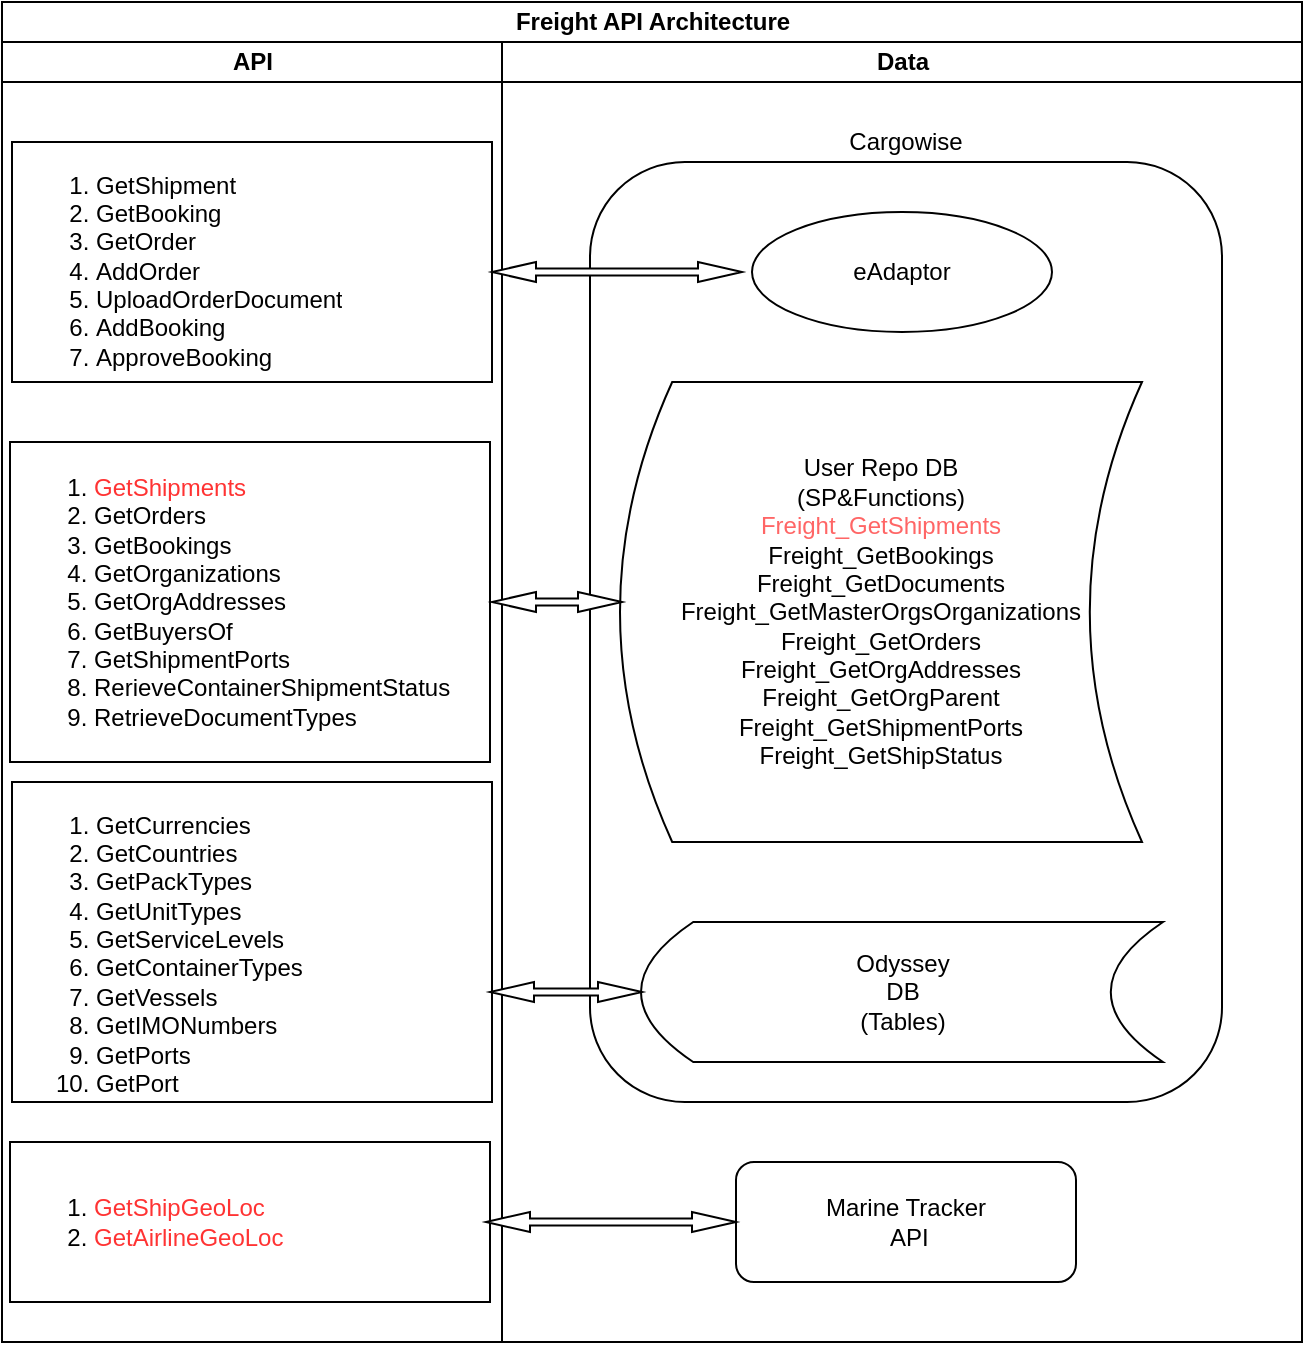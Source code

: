 <mxfile version="12.9.4" type="github">
  <diagram id="-AoS3aZuVU1gZGTSnwES" name="Page-1">
    <mxGraphModel dx="1422" dy="794" grid="1" gridSize="10" guides="1" tooltips="1" connect="1" arrows="1" fold="1" page="1" pageScale="1" pageWidth="850" pageHeight="1100" math="0" shadow="0">
      <root>
        <mxCell id="0" />
        <mxCell id="1" parent="0" />
        <mxCell id="NsvNeeM-Z885Ar_qXPRW-5" value="Freight API Architecture" style="swimlane;html=1;childLayout=stackLayout;resizeParent=1;resizeParentMax=0;startSize=20;" parent="1" vertex="1">
          <mxGeometry x="120" y="45" width="650" height="670" as="geometry">
            <mxRectangle x="20" y="410" width="60" height="20" as="alternateBounds" />
          </mxGeometry>
        </mxCell>
        <mxCell id="NsvNeeM-Z885Ar_qXPRW-7" value="API" style="swimlane;html=1;startSize=20;" parent="NsvNeeM-Z885Ar_qXPRW-5" vertex="1">
          <mxGeometry y="20" width="250" height="650" as="geometry" />
        </mxCell>
        <mxCell id="NsvNeeM-Z885Ar_qXPRW-17" value="&lt;ol&gt;&lt;li&gt;GetShipment&lt;/li&gt;&lt;li&gt;GetBooking&lt;/li&gt;&lt;li&gt;GetOrder&lt;/li&gt;&lt;li&gt;AddOrder&lt;/li&gt;&lt;li&gt;UploadOrderDocument&lt;/li&gt;&lt;li&gt;AddBooking&lt;/li&gt;&lt;li&gt;&lt;span&gt;ApproveBooking&lt;/span&gt;&lt;br&gt;&lt;/li&gt;&lt;/ol&gt;" style="text;strokeColor=#000000;fillColor=none;html=1;whiteSpace=wrap;verticalAlign=middle;overflow=hidden;" parent="NsvNeeM-Z885Ar_qXPRW-7" vertex="1">
          <mxGeometry x="5" y="50" width="240" height="120" as="geometry" />
        </mxCell>
        <mxCell id="NsvNeeM-Z885Ar_qXPRW-18" value="&lt;ol&gt;&lt;li&gt;&lt;font color=&quot;#ff3333&quot;&gt;GetShipments&lt;/font&gt;&lt;/li&gt;&lt;li&gt;GetOrders&lt;/li&gt;&lt;li&gt;GetBookings&lt;/li&gt;&lt;li&gt;GetOrganizations&lt;/li&gt;&lt;li&gt;GetOrgAddresses&lt;/li&gt;&lt;li&gt;GetBuyersOf&lt;/li&gt;&lt;li&gt;&lt;span&gt;GetShipmentPorts&lt;/span&gt;&lt;br&gt;&lt;/li&gt;&lt;li&gt;RerieveContainerShipmentStatus&lt;/li&gt;&lt;li&gt;RetrieveDocumentTypes&lt;/li&gt;&lt;/ol&gt;" style="text;strokeColor=#000000;fillColor=none;html=1;whiteSpace=wrap;verticalAlign=middle;overflow=hidden;" parent="NsvNeeM-Z885Ar_qXPRW-7" vertex="1">
          <mxGeometry x="4" y="200" width="240" height="160" as="geometry" />
        </mxCell>
        <mxCell id="NsvNeeM-Z885Ar_qXPRW-19" value="&lt;ol&gt;&lt;li&gt;&lt;font color=&quot;#ff3333&quot;&gt;GetShipGeoLoc&lt;/font&gt;&lt;/li&gt;&lt;li&gt;&lt;font color=&quot;#ff3333&quot;&gt;GetAirlineGeoLoc&lt;/font&gt;&lt;/li&gt;&lt;/ol&gt;" style="text;strokeColor=#000000;fillColor=none;html=1;whiteSpace=wrap;verticalAlign=middle;overflow=hidden;" parent="NsvNeeM-Z885Ar_qXPRW-7" vertex="1">
          <mxGeometry x="4" y="550" width="240" height="80" as="geometry" />
        </mxCell>
        <mxCell id="yNjCL7asKgWxfmT6TZ3R-2" value="&lt;ol&gt;&lt;li&gt;GetCurrencies&lt;/li&gt;&lt;li&gt;GetCountries&lt;/li&gt;&lt;li&gt;GetPackTypes&lt;/li&gt;&lt;li&gt;GetUnitTypes&lt;/li&gt;&lt;li&gt;GetServiceLevels&lt;/li&gt;&lt;li&gt;GetContainerTypes&lt;/li&gt;&lt;li&gt;GetVessels&lt;/li&gt;&lt;li&gt;GetIMONumbers&lt;/li&gt;&lt;li&gt;GetPorts&lt;/li&gt;&lt;li&gt;GetPort&lt;/li&gt;&lt;/ol&gt;" style="text;strokeColor=#000000;fillColor=none;html=1;whiteSpace=wrap;verticalAlign=middle;overflow=hidden;" parent="NsvNeeM-Z885Ar_qXPRW-7" vertex="1">
          <mxGeometry x="5" y="370" width="240" height="160" as="geometry" />
        </mxCell>
        <mxCell id="NsvNeeM-Z885Ar_qXPRW-8" value="Data" style="swimlane;html=1;startSize=20;" parent="NsvNeeM-Z885Ar_qXPRW-5" vertex="1">
          <mxGeometry x="250" y="20" width="400" height="650" as="geometry" />
        </mxCell>
        <mxCell id="NsvNeeM-Z885Ar_qXPRW-22" value="" style="rounded=1;whiteSpace=wrap;html=1;" parent="NsvNeeM-Z885Ar_qXPRW-8" vertex="1">
          <mxGeometry x="44" y="60" width="316" height="470" as="geometry" />
        </mxCell>
        <mxCell id="NsvNeeM-Z885Ar_qXPRW-9" value="Odyssey &lt;br&gt;DB&lt;br&gt;(Tables)" style="shape=dataStorage;whiteSpace=wrap;html=1;" parent="NsvNeeM-Z885Ar_qXPRW-8" vertex="1">
          <mxGeometry x="69.5" y="440" width="261" height="70" as="geometry" />
        </mxCell>
        <mxCell id="NsvNeeM-Z885Ar_qXPRW-15" value="User Repo&amp;nbsp;DB&lt;br&gt;(SP&amp;amp;Functions)&lt;br&gt;&lt;font color=&quot;#ff6666&quot;&gt;Freight_GetShipments&lt;br&gt;&lt;/font&gt;Freight_GetBookings&lt;br&gt;Freight_GetDocuments&lt;br&gt;Freight_GetMasterOrgsOrganizations&lt;br&gt;Freight_GetOrders&lt;br&gt;Freight_GetOrgAddresses&lt;br&gt;Freight_GetOrgParent&lt;br&gt;Freight_GetShipmentPorts&lt;br&gt;Freight_GetShipStatus" style="shape=dataStorage;whiteSpace=wrap;html=1;" parent="NsvNeeM-Z885Ar_qXPRW-8" vertex="1">
          <mxGeometry x="59" y="170" width="261" height="230" as="geometry" />
        </mxCell>
        <mxCell id="NsvNeeM-Z885Ar_qXPRW-16" value="eAdaptor" style="ellipse;whiteSpace=wrap;html=1;" parent="NsvNeeM-Z885Ar_qXPRW-8" vertex="1">
          <mxGeometry x="125" y="85" width="150" height="60" as="geometry" />
        </mxCell>
        <mxCell id="NsvNeeM-Z885Ar_qXPRW-23" value="Cargowise" style="text;html=1;strokeColor=none;fillColor=none;align=center;verticalAlign=middle;whiteSpace=wrap;rounded=0;" parent="NsvNeeM-Z885Ar_qXPRW-8" vertex="1">
          <mxGeometry x="182" y="40" width="40" height="20" as="geometry" />
        </mxCell>
        <mxCell id="yNjCL7asKgWxfmT6TZ3R-3" value="Marine Tracker&lt;br&gt;&amp;nbsp;API" style="rounded=1;whiteSpace=wrap;html=1;strokeColor=#000000;" parent="NsvNeeM-Z885Ar_qXPRW-8" vertex="1">
          <mxGeometry x="117" y="560" width="170" height="60" as="geometry" />
        </mxCell>
        <mxCell id="yNjCL7asKgWxfmT6TZ3R-5" value="" style="html=1;shadow=0;dashed=0;align=center;verticalAlign=middle;shape=mxgraph.arrows2.twoWayArrow;dy=0.65;dx=22;strokeColor=#000000;" parent="NsvNeeM-Z885Ar_qXPRW-8" vertex="1">
          <mxGeometry x="-5" y="110" width="125" height="10" as="geometry" />
        </mxCell>
        <mxCell id="yNjCL7asKgWxfmT6TZ3R-6" value="" style="html=1;shadow=0;dashed=0;align=center;verticalAlign=middle;shape=mxgraph.arrows2.twoWayArrow;dy=0.65;dx=22;strokeColor=#000000;" parent="NsvNeeM-Z885Ar_qXPRW-8" vertex="1">
          <mxGeometry x="-5" y="275" width="65" height="10" as="geometry" />
        </mxCell>
        <mxCell id="yNjCL7asKgWxfmT6TZ3R-7" value="" style="html=1;shadow=0;dashed=0;align=center;verticalAlign=middle;shape=mxgraph.arrows2.twoWayArrow;dy=0.65;dx=22;strokeColor=#000000;" parent="NsvNeeM-Z885Ar_qXPRW-8" vertex="1">
          <mxGeometry x="-6" y="470" width="76" height="10" as="geometry" />
        </mxCell>
        <mxCell id="yNjCL7asKgWxfmT6TZ3R-8" value="" style="html=1;shadow=0;dashed=0;align=center;verticalAlign=middle;shape=mxgraph.arrows2.twoWayArrow;dy=0.65;dx=22;strokeColor=#000000;" parent="NsvNeeM-Z885Ar_qXPRW-8" vertex="1">
          <mxGeometry x="-8" y="585" width="125" height="10" as="geometry" />
        </mxCell>
      </root>
    </mxGraphModel>
  </diagram>
</mxfile>

